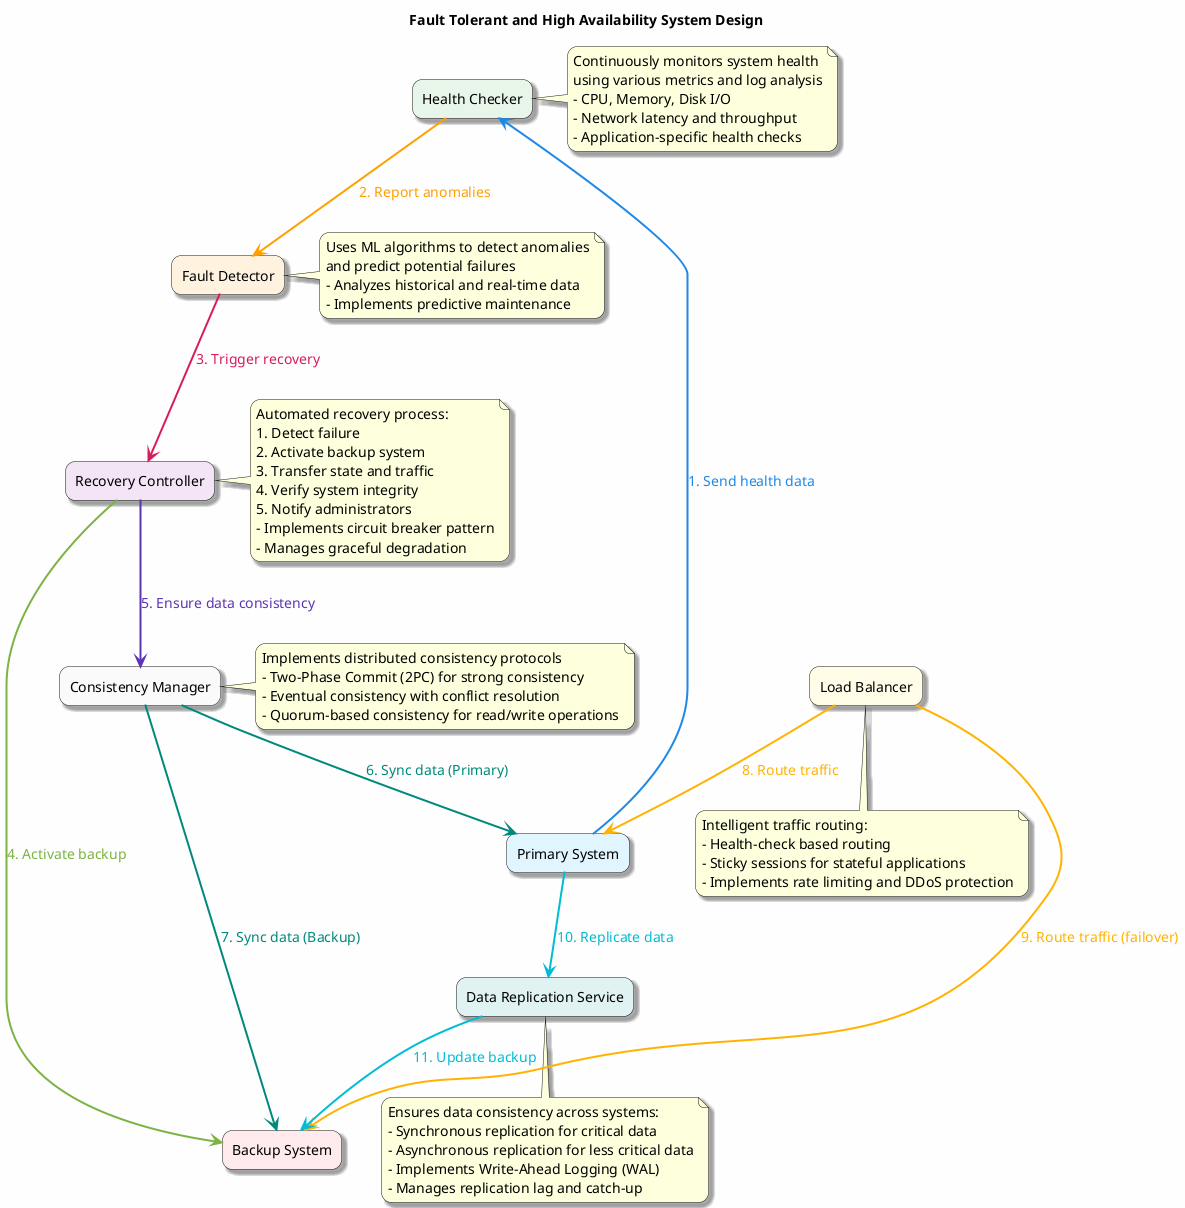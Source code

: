 @startuml Fault Tolerant and High Availability System Design

!define RECTANGLE class

skinparam backgroundColor #FEFEFE
skinparam handwritten false
skinparam defaultFontName Arial
skinparam defaultFontSize 14
skinparam roundcorner 20
skinparam shadowing true

title Fault Tolerant and High Availability System Design

rectangle "Primary System" as Primary #E1F5FE
rectangle "Backup System" as Backup #FFEBEE
rectangle "Health Checker" as HealthChecker #E8F5E9
rectangle "Fault Detector" as FaultDetector #FFF3E0
rectangle "Recovery Controller" as RecoveryController #F3E5F5
rectangle "Consistency Manager" as ConsistencyManager #FAFAFA
rectangle "Load Balancer" as LoadBalancer #FFFDE7
rectangle "Data Replication Service" as DataReplication #E0F2F1

Primary -[#1E88E5,thickness=2]-> HealthChecker : <color:#1E88E5>1. Send health data
HealthChecker -[#FFA000,thickness=2]-> FaultDetector : <color:#FFA000>2. Report anomalies
FaultDetector -[#D81B60,thickness=2]-> RecoveryController : <color:#D81B60>3. Trigger recovery
RecoveryController -[#7CB342,thickness=2]-> Backup : <color:#7CB342>4. Activate backup
RecoveryController -[#5E35B1,thickness=2]-> ConsistencyManager : <color:#5E35B1>5. Ensure data consistency
ConsistencyManager -[#00897B,thickness=2]-> Primary : <color:#00897B>6. Sync data (Primary)
ConsistencyManager -[#00897B,thickness=2]-> Backup : <color:#00897B>7. Sync data (Backup)
LoadBalancer -[#FFB300,thickness=2]-> Primary : <color:#FFB300>8. Route traffic
LoadBalancer -[#FFB300,thickness=2]-> Backup : <color:#FFB300>9. Route traffic (failover)
Primary -[#00BCD4,thickness=2]-> DataReplication : <color:#00BCD4>10. Replicate data
DataReplication -[#00BCD4,thickness=2]-> Backup : <color:#00BCD4>11. Update backup

note right of HealthChecker
  Continuously monitors system health
  using various metrics and log analysis
  - CPU, Memory, Disk I/O
  - Network latency and throughput
  - Application-specific health checks
end note

note right of FaultDetector
  Uses ML algorithms to detect anomalies
  and predict potential failures
  - Analyzes historical and real-time data
  - Implements predictive maintenance
end note

note right of ConsistencyManager
  Implements distributed consistency protocols
  - Two-Phase Commit (2PC) for strong consistency
  - Eventual consistency with conflict resolution
  - Quorum-based consistency for read/write operations
end note

note right of RecoveryController
  Automated recovery process:
  1. Detect failure
  2. Activate backup system
  3. Transfer state and traffic
  4. Verify system integrity
  5. Notify administrators
  - Implements circuit breaker pattern
  - Manages graceful degradation
end note

note bottom of LoadBalancer
  Intelligent traffic routing:
  - Health-check based routing
  - Sticky sessions for stateful applications
  - Implements rate limiting and DDoS protection
end note

note bottom of DataReplication
  Ensures data consistency across systems:
  - Synchronous replication for critical data
  - Asynchronous replication for less critical data
  - Implements Write-Ahead Logging (WAL)
  - Manages replication lag and catch-up
end note

@enduml

